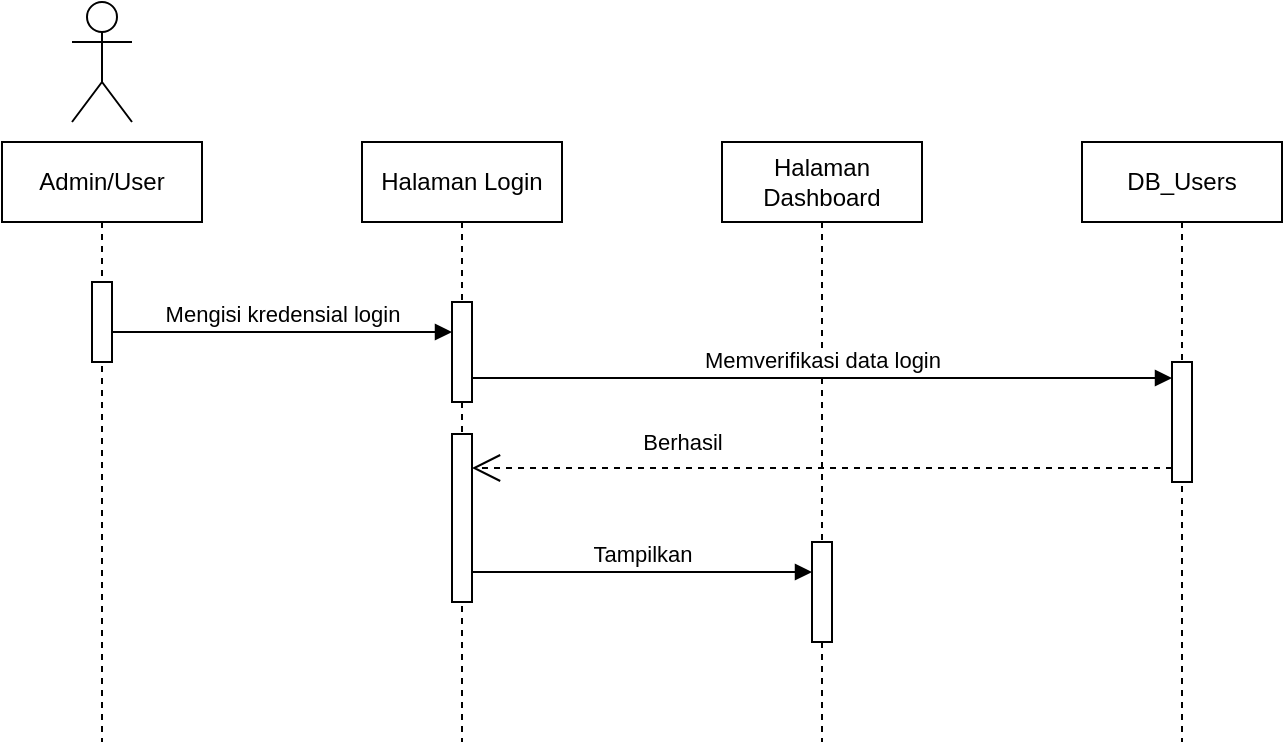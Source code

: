 <mxfile version="21.2.8" type="device">
  <diagram name="Page-1" id="2YBvvXClWsGukQMizWep">
    <mxGraphModel dx="954" dy="674" grid="1" gridSize="10" guides="1" tooltips="1" connect="1" arrows="1" fold="1" page="1" pageScale="1" pageWidth="850" pageHeight="1100" math="0" shadow="0">
      <root>
        <mxCell id="0" />
        <mxCell id="1" parent="0" />
        <mxCell id="aM9ryv3xv72pqoxQDRHE-1" value="Admin/User" style="shape=umlLifeline;perimeter=lifelinePerimeter;whiteSpace=wrap;html=1;container=0;dropTarget=0;collapsible=0;recursiveResize=0;outlineConnect=0;portConstraint=eastwest;newEdgeStyle={&quot;edgeStyle&quot;:&quot;elbowEdgeStyle&quot;,&quot;elbow&quot;:&quot;vertical&quot;,&quot;curved&quot;:0,&quot;rounded&quot;:0};" parent="1" vertex="1">
          <mxGeometry x="50" y="130" width="100" height="300" as="geometry" />
        </mxCell>
        <mxCell id="aM9ryv3xv72pqoxQDRHE-2" value="" style="html=1;points=[];perimeter=orthogonalPerimeter;outlineConnect=0;targetShapes=umlLifeline;portConstraint=eastwest;newEdgeStyle={&quot;edgeStyle&quot;:&quot;elbowEdgeStyle&quot;,&quot;elbow&quot;:&quot;vertical&quot;,&quot;curved&quot;:0,&quot;rounded&quot;:0};" parent="aM9ryv3xv72pqoxQDRHE-1" vertex="1">
          <mxGeometry x="45" y="70" width="10" height="40" as="geometry" />
        </mxCell>
        <mxCell id="_uVsEwftHLqKN9aLeJoQ-5" value="" style="shape=umlActor;verticalLabelPosition=bottom;verticalAlign=top;html=1;outlineConnect=0;" parent="1" vertex="1">
          <mxGeometry x="85" y="60" width="30" height="60" as="geometry" />
        </mxCell>
        <mxCell id="_uVsEwftHLqKN9aLeJoQ-8" value="Halaman Login" style="shape=umlLifeline;perimeter=lifelinePerimeter;whiteSpace=wrap;html=1;container=0;dropTarget=0;collapsible=0;recursiveResize=0;outlineConnect=0;portConstraint=eastwest;newEdgeStyle={&quot;edgeStyle&quot;:&quot;elbowEdgeStyle&quot;,&quot;elbow&quot;:&quot;vertical&quot;,&quot;curved&quot;:0,&quot;rounded&quot;:0};" parent="1" vertex="1">
          <mxGeometry x="230" y="130" width="100" height="300" as="geometry" />
        </mxCell>
        <mxCell id="_uVsEwftHLqKN9aLeJoQ-9" value="" style="html=1;points=[];perimeter=orthogonalPerimeter;outlineConnect=0;targetShapes=umlLifeline;portConstraint=eastwest;newEdgeStyle={&quot;edgeStyle&quot;:&quot;elbowEdgeStyle&quot;,&quot;elbow&quot;:&quot;vertical&quot;,&quot;curved&quot;:0,&quot;rounded&quot;:0};" parent="_uVsEwftHLqKN9aLeJoQ-8" vertex="1">
          <mxGeometry x="45" y="80" width="10" height="50" as="geometry" />
        </mxCell>
        <mxCell id="_uVsEwftHLqKN9aLeJoQ-16" value="" style="html=1;points=[];perimeter=orthogonalPerimeter;outlineConnect=0;targetShapes=umlLifeline;portConstraint=eastwest;newEdgeStyle={&quot;edgeStyle&quot;:&quot;elbowEdgeStyle&quot;,&quot;elbow&quot;:&quot;vertical&quot;,&quot;curved&quot;:0,&quot;rounded&quot;:0};" parent="_uVsEwftHLqKN9aLeJoQ-8" vertex="1">
          <mxGeometry x="45" y="146" width="10" height="84" as="geometry" />
        </mxCell>
        <mxCell id="_uVsEwftHLqKN9aLeJoQ-10" value="Mengisi kredensial login" style="html=1;verticalAlign=bottom;endArrow=block;edgeStyle=elbowEdgeStyle;elbow=vertical;curved=0;rounded=0;" parent="1" source="aM9ryv3xv72pqoxQDRHE-2" target="_uVsEwftHLqKN9aLeJoQ-9" edge="1">
          <mxGeometry width="80" relative="1" as="geometry">
            <mxPoint x="110" y="260" as="sourcePoint" />
            <mxPoint x="270" y="260" as="targetPoint" />
          </mxGeometry>
        </mxCell>
        <mxCell id="_uVsEwftHLqKN9aLeJoQ-11" value="Halaman Dashboard" style="shape=umlLifeline;perimeter=lifelinePerimeter;whiteSpace=wrap;html=1;container=0;dropTarget=0;collapsible=0;recursiveResize=0;outlineConnect=0;portConstraint=eastwest;newEdgeStyle={&quot;edgeStyle&quot;:&quot;elbowEdgeStyle&quot;,&quot;elbow&quot;:&quot;vertical&quot;,&quot;curved&quot;:0,&quot;rounded&quot;:0};" parent="1" vertex="1">
          <mxGeometry x="410" y="130" width="100" height="300" as="geometry" />
        </mxCell>
        <mxCell id="_uVsEwftHLqKN9aLeJoQ-12" value="" style="html=1;points=[];perimeter=orthogonalPerimeter;outlineConnect=0;targetShapes=umlLifeline;portConstraint=eastwest;newEdgeStyle={&quot;edgeStyle&quot;:&quot;elbowEdgeStyle&quot;,&quot;elbow&quot;:&quot;vertical&quot;,&quot;curved&quot;:0,&quot;rounded&quot;:0};" parent="_uVsEwftHLqKN9aLeJoQ-11" vertex="1">
          <mxGeometry x="45" y="200" width="10" height="50" as="geometry" />
        </mxCell>
        <mxCell id="_uVsEwftHLqKN9aLeJoQ-13" value="DB_Users" style="shape=umlLifeline;perimeter=lifelinePerimeter;whiteSpace=wrap;html=1;container=0;dropTarget=0;collapsible=0;recursiveResize=0;outlineConnect=0;portConstraint=eastwest;newEdgeStyle={&quot;edgeStyle&quot;:&quot;elbowEdgeStyle&quot;,&quot;elbow&quot;:&quot;vertical&quot;,&quot;curved&quot;:0,&quot;rounded&quot;:0};" parent="1" vertex="1">
          <mxGeometry x="590" y="130" width="100" height="300" as="geometry" />
        </mxCell>
        <mxCell id="_uVsEwftHLqKN9aLeJoQ-14" value="" style="html=1;points=[];perimeter=orthogonalPerimeter;outlineConnect=0;targetShapes=umlLifeline;portConstraint=eastwest;newEdgeStyle={&quot;edgeStyle&quot;:&quot;elbowEdgeStyle&quot;,&quot;elbow&quot;:&quot;vertical&quot;,&quot;curved&quot;:0,&quot;rounded&quot;:0};" parent="_uVsEwftHLqKN9aLeJoQ-13" vertex="1">
          <mxGeometry x="45" y="110" width="10" height="60" as="geometry" />
        </mxCell>
        <mxCell id="_uVsEwftHLqKN9aLeJoQ-15" value="Memverifikasi data login" style="html=1;verticalAlign=bottom;endArrow=block;edgeStyle=elbowEdgeStyle;elbow=vertical;curved=0;rounded=0;" parent="1" edge="1">
          <mxGeometry width="80" relative="1" as="geometry">
            <mxPoint x="285" y="248" as="sourcePoint" />
            <mxPoint x="635" y="248" as="targetPoint" />
            <Array as="points">
              <mxPoint x="430" y="248" />
              <mxPoint x="640" y="268" />
            </Array>
          </mxGeometry>
        </mxCell>
        <mxCell id="_uVsEwftHLqKN9aLeJoQ-17" value="Berhasil" style="endArrow=open;endSize=12;dashed=1;html=1;rounded=0;" parent="1" edge="1">
          <mxGeometry x="0.4" y="-13" width="160" relative="1" as="geometry">
            <mxPoint x="635" y="293" as="sourcePoint" />
            <mxPoint x="285" y="293" as="targetPoint" />
            <mxPoint as="offset" />
          </mxGeometry>
        </mxCell>
        <mxCell id="_uVsEwftHLqKN9aLeJoQ-18" value="Tampilkan" style="html=1;verticalAlign=bottom;endArrow=block;edgeStyle=elbowEdgeStyle;elbow=vertical;curved=0;rounded=0;" parent="1" source="_uVsEwftHLqKN9aLeJoQ-16" target="_uVsEwftHLqKN9aLeJoQ-12" edge="1">
          <mxGeometry width="80" relative="1" as="geometry">
            <mxPoint x="290" y="350" as="sourcePoint" />
            <mxPoint x="370" y="350" as="targetPoint" />
          </mxGeometry>
        </mxCell>
      </root>
    </mxGraphModel>
  </diagram>
</mxfile>

